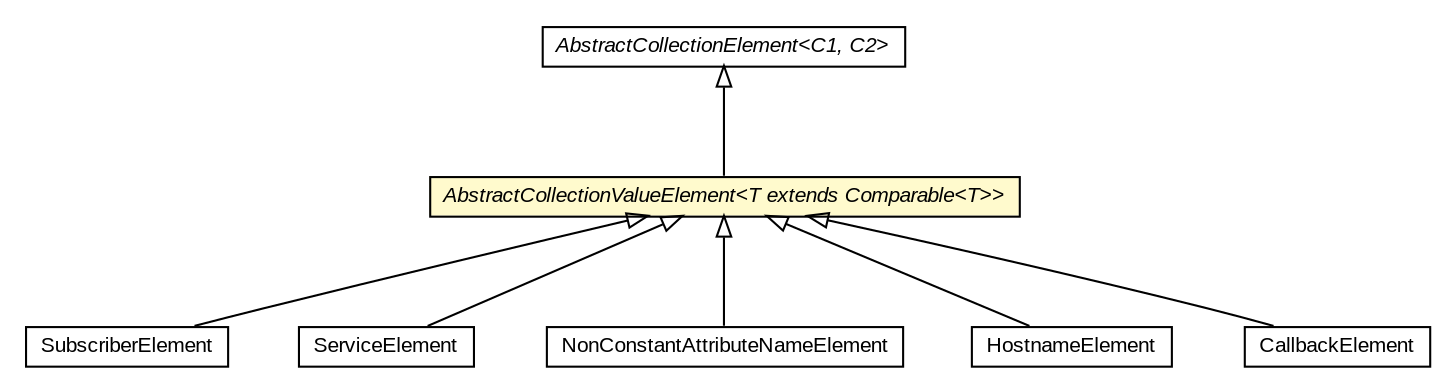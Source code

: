 #!/usr/local/bin/dot
#
# Class diagram 
# Generated by UMLGraph version 5.3 (http://www.umlgraph.org/)
#

digraph G {
	edge [fontname="arial",fontsize=10,labelfontname="arial",labelfontsize=10];
	node [fontname="arial",fontsize=10,shape=plaintext];
	nodesep=0.25;
	ranksep=0.5;
	// context.arch.discoverer.component.SubscriberElement
	c157234 [label=<<table title="context.arch.discoverer.component.SubscriberElement" border="0" cellborder="1" cellspacing="0" cellpadding="2" port="p" href="./SubscriberElement.html">
		<tr><td><table border="0" cellspacing="0" cellpadding="1">
<tr><td align="center" balign="center"> SubscriberElement </td></tr>
		</table></td></tr>
		</table>>, fontname="arial", fontcolor="black", fontsize=10.0];
	// context.arch.discoverer.component.ServiceElement
	c157235 [label=<<table title="context.arch.discoverer.component.ServiceElement" border="0" cellborder="1" cellspacing="0" cellpadding="2" port="p" href="./ServiceElement.html">
		<tr><td><table border="0" cellspacing="0" cellpadding="1">
<tr><td align="center" balign="center"> ServiceElement </td></tr>
		</table></td></tr>
		</table>>, fontname="arial", fontcolor="black", fontsize=10.0];
	// context.arch.discoverer.component.NonConstantAttributeNameElement
	c157237 [label=<<table title="context.arch.discoverer.component.NonConstantAttributeNameElement" border="0" cellborder="1" cellspacing="0" cellpadding="2" port="p" href="./NonConstantAttributeNameElement.html">
		<tr><td><table border="0" cellspacing="0" cellpadding="1">
<tr><td align="center" balign="center"> NonConstantAttributeNameElement </td></tr>
		</table></td></tr>
		</table>>, fontname="arial", fontcolor="black", fontsize=10.0];
	// context.arch.discoverer.component.HostnameElement
	c157240 [label=<<table title="context.arch.discoverer.component.HostnameElement" border="0" cellborder="1" cellspacing="0" cellpadding="2" port="p" href="./HostnameElement.html">
		<tr><td><table border="0" cellspacing="0" cellpadding="1">
<tr><td align="center" balign="center"> HostnameElement </td></tr>
		</table></td></tr>
		</table>>, fontname="arial", fontcolor="black", fontsize=10.0];
	// context.arch.discoverer.component.CallbackElement
	c157243 [label=<<table title="context.arch.discoverer.component.CallbackElement" border="0" cellborder="1" cellspacing="0" cellpadding="2" port="p" href="./CallbackElement.html">
		<tr><td><table border="0" cellspacing="0" cellpadding="1">
<tr><td align="center" balign="center"> CallbackElement </td></tr>
		</table></td></tr>
		</table>>, fontname="arial", fontcolor="black", fontsize=10.0];
	// context.arch.discoverer.component.AbstractCollectionValueElement<T extends java.lang.Comparable<T>>
	c157249 [label=<<table title="context.arch.discoverer.component.AbstractCollectionValueElement" border="0" cellborder="1" cellspacing="0" cellpadding="2" port="p" bgcolor="lemonChiffon" href="./AbstractCollectionValueElement.html">
		<tr><td><table border="0" cellspacing="0" cellpadding="1">
<tr><td align="center" balign="center"><font face="arial italic"> AbstractCollectionValueElement&lt;T extends Comparable&lt;T&gt;&gt; </font></td></tr>
		</table></td></tr>
		</table>>, fontname="arial", fontcolor="black", fontsize=10.0];
	// context.arch.discoverer.component.AbstractCollectionElement<C1, C2>
	c157250 [label=<<table title="context.arch.discoverer.component.AbstractCollectionElement" border="0" cellborder="1" cellspacing="0" cellpadding="2" port="p" href="./AbstractCollectionElement.html">
		<tr><td><table border="0" cellspacing="0" cellpadding="1">
<tr><td align="center" balign="center"><font face="arial italic"> AbstractCollectionElement&lt;C1, C2&gt; </font></td></tr>
		</table></td></tr>
		</table>>, fontname="arial", fontcolor="black", fontsize=10.0];
	//context.arch.discoverer.component.SubscriberElement extends context.arch.discoverer.component.AbstractCollectionValueElement<java.lang.String>
	c157249:p -> c157234:p [dir=back,arrowtail=empty];
	//context.arch.discoverer.component.ServiceElement extends context.arch.discoverer.component.AbstractCollectionValueElement<java.lang.String>
	c157249:p -> c157235:p [dir=back,arrowtail=empty];
	//context.arch.discoverer.component.NonConstantAttributeNameElement extends context.arch.discoverer.component.AbstractCollectionValueElement<java.lang.String>
	c157249:p -> c157237:p [dir=back,arrowtail=empty];
	//context.arch.discoverer.component.HostnameElement extends context.arch.discoverer.component.AbstractCollectionValueElement<java.lang.String>
	c157249:p -> c157240:p [dir=back,arrowtail=empty];
	//context.arch.discoverer.component.CallbackElement extends context.arch.discoverer.component.AbstractCollectionValueElement<java.lang.String>
	c157249:p -> c157243:p [dir=back,arrowtail=empty];
	//context.arch.discoverer.component.AbstractCollectionValueElement<T extends java.lang.Comparable<T>> extends context.arch.discoverer.component.AbstractCollectionElement<T, T>
	c157250:p -> c157249:p [dir=back,arrowtail=empty];
}

